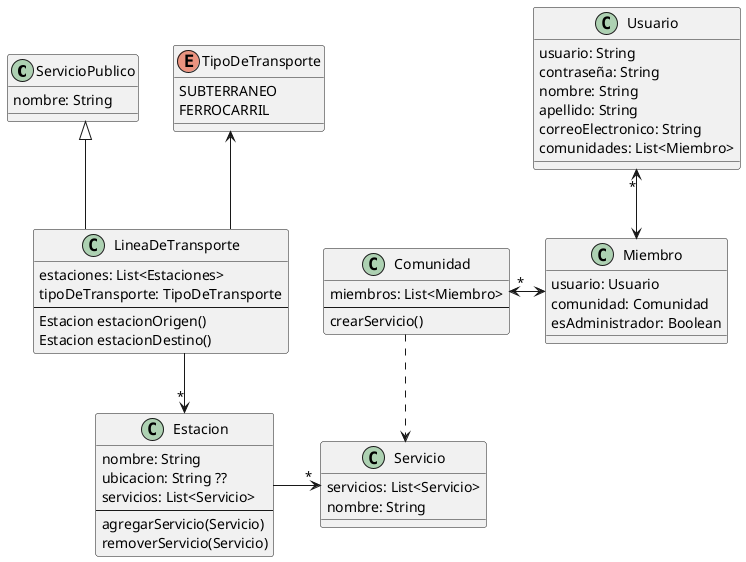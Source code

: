 @startuml TPA1-Clases
skinparam linetype ortho
class ServicioPublico{
    nombre: String
}
class LineaDeTransporte {
  estaciones: List<Estaciones>
  tipoDeTransporte: TipoDeTransporte
  --
  Estacion estacionOrigen()
  Estacion estacionDestino()
}
enum TipoDeTransporte {
    SUBTERRANEO
    FERROCARRIL
}
class Estacion {
  nombre: String
  ubicacion: String ??
  servicios: List<Servicio>
  --
  agregarServicio(Servicio)
  removerServicio(Servicio)
}
class Comunidad {
  miembros: List<Miembro>
  --
  crearServicio()
}

class Usuario {
  usuario: String
  contraseña: String
  nombre: String
  apellido: String
  correoElectronico: String
  comunidades: List<Miembro>
}

class Miembro {
  usuario: Usuario
  comunidad: Comunidad
  esAdministrador: Boolean
}

class Servicio{
    servicios: List<Servicio>
    nombre: String
}

ServicioPublico <|-- LineaDeTransporte
Usuario "*"<--> Miembro
Comunidad "*"<-> Miembro
LineaDeTransporte -->"*" Estacion
TipoDeTransporte <-- LineaDeTransporte
Estacion ->"*" Servicio
Comunidad ..> Servicio
@enduml